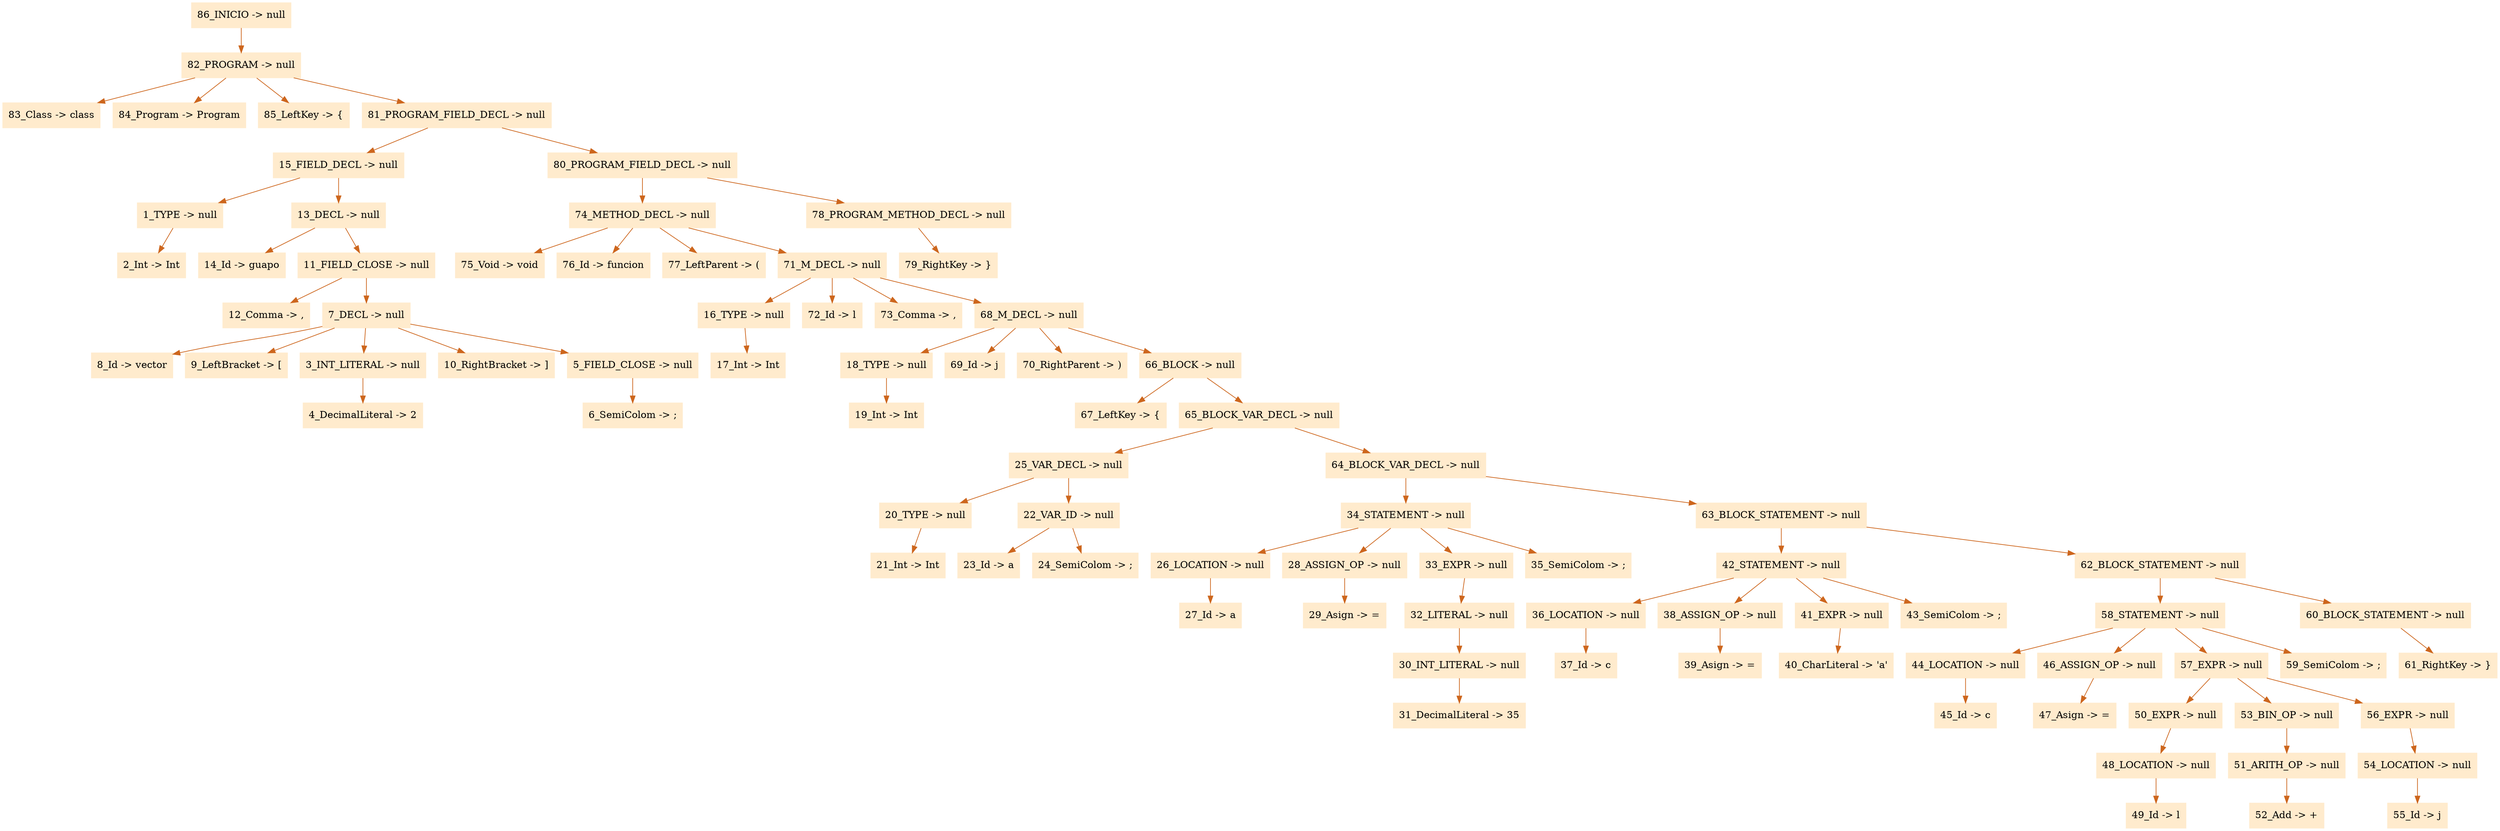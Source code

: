 digraph G {node[shape=box, style=filled, color=blanchedalmond]; edge[color=chocolate3];rankdir=UD 

"86_INICIO -> null"->"82_PROGRAM -> null"
"82_PROGRAM -> null"->"83_Class -> class"
"82_PROGRAM -> null"->"84_Program -> Program"
"82_PROGRAM -> null"->"85_LeftKey -> {"
"82_PROGRAM -> null"->"81_PROGRAM_FIELD_DECL -> null"
"81_PROGRAM_FIELD_DECL -> null"->"15_FIELD_DECL -> null"
"15_FIELD_DECL -> null"->"1_TYPE -> null"
"1_TYPE -> null"->"2_Int -> Int"
"15_FIELD_DECL -> null"->"13_DECL -> null"
"13_DECL -> null"->"14_Id -> guapo"
"13_DECL -> null"->"11_FIELD_CLOSE -> null"
"11_FIELD_CLOSE -> null"->"12_Comma -> ,"
"11_FIELD_CLOSE -> null"->"7_DECL -> null"
"7_DECL -> null"->"8_Id -> vector"
"7_DECL -> null"->"9_LeftBracket -> ["
"7_DECL -> null"->"3_INT_LITERAL -> null"
"3_INT_LITERAL -> null"->"4_DecimalLiteral -> 2"
"7_DECL -> null"->"10_RightBracket -> ]"
"7_DECL -> null"->"5_FIELD_CLOSE -> null"
"5_FIELD_CLOSE -> null"->"6_SemiColom -> ;"
"81_PROGRAM_FIELD_DECL -> null"->"80_PROGRAM_FIELD_DECL -> null"
"80_PROGRAM_FIELD_DECL -> null"->"74_METHOD_DECL -> null"
"74_METHOD_DECL -> null"->"75_Void -> void"
"74_METHOD_DECL -> null"->"76_Id -> funcion"
"74_METHOD_DECL -> null"->"77_LeftParent -> ("
"74_METHOD_DECL -> null"->"71_M_DECL -> null"
"71_M_DECL -> null"->"16_TYPE -> null"
"16_TYPE -> null"->"17_Int -> Int"
"71_M_DECL -> null"->"72_Id -> l"
"71_M_DECL -> null"->"73_Comma -> ,"
"71_M_DECL -> null"->"68_M_DECL -> null"
"68_M_DECL -> null"->"18_TYPE -> null"
"18_TYPE -> null"->"19_Int -> Int"
"68_M_DECL -> null"->"69_Id -> j"
"68_M_DECL -> null"->"70_RightParent -> )"
"68_M_DECL -> null"->"66_BLOCK -> null"
"66_BLOCK -> null"->"67_LeftKey -> {"
"66_BLOCK -> null"->"65_BLOCK_VAR_DECL -> null"
"65_BLOCK_VAR_DECL -> null"->"25_VAR_DECL -> null"
"25_VAR_DECL -> null"->"20_TYPE -> null"
"20_TYPE -> null"->"21_Int -> Int"
"25_VAR_DECL -> null"->"22_VAR_ID -> null"
"22_VAR_ID -> null"->"23_Id -> a"
"22_VAR_ID -> null"->"24_SemiColom -> ;"
"65_BLOCK_VAR_DECL -> null"->"64_BLOCK_VAR_DECL -> null"
"64_BLOCK_VAR_DECL -> null"->"34_STATEMENT -> null"
"34_STATEMENT -> null"->"26_LOCATION -> null"
"26_LOCATION -> null"->"27_Id -> a"
"34_STATEMENT -> null"->"28_ASSIGN_OP -> null"
"28_ASSIGN_OP -> null"->"29_Asign -> ="
"34_STATEMENT -> null"->"33_EXPR -> null"
"33_EXPR -> null"->"32_LITERAL -> null"
"32_LITERAL -> null"->"30_INT_LITERAL -> null"
"30_INT_LITERAL -> null"->"31_DecimalLiteral -> 35"
"34_STATEMENT -> null"->"35_SemiColom -> ;"
"64_BLOCK_VAR_DECL -> null"->"63_BLOCK_STATEMENT -> null"
"63_BLOCK_STATEMENT -> null"->"42_STATEMENT -> null"
"42_STATEMENT -> null"->"36_LOCATION -> null"
"36_LOCATION -> null"->"37_Id -> c"
"42_STATEMENT -> null"->"38_ASSIGN_OP -> null"
"38_ASSIGN_OP -> null"->"39_Asign -> ="
"42_STATEMENT -> null"->"41_EXPR -> null"
"41_EXPR -> null"->"40_CharLiteral -> 'a'"
"42_STATEMENT -> null"->"43_SemiColom -> ;"
"63_BLOCK_STATEMENT -> null"->"62_BLOCK_STATEMENT -> null"
"62_BLOCK_STATEMENT -> null"->"58_STATEMENT -> null"
"58_STATEMENT -> null"->"44_LOCATION -> null"
"44_LOCATION -> null"->"45_Id -> c"
"58_STATEMENT -> null"->"46_ASSIGN_OP -> null"
"46_ASSIGN_OP -> null"->"47_Asign -> ="
"58_STATEMENT -> null"->"57_EXPR -> null"
"57_EXPR -> null"->"50_EXPR -> null"
"50_EXPR -> null"->"48_LOCATION -> null"
"48_LOCATION -> null"->"49_Id -> l"
"57_EXPR -> null"->"53_BIN_OP -> null"
"53_BIN_OP -> null"->"51_ARITH_OP -> null"
"51_ARITH_OP -> null"->"52_Add -> +"
"57_EXPR -> null"->"56_EXPR -> null"
"56_EXPR -> null"->"54_LOCATION -> null"
"54_LOCATION -> null"->"55_Id -> j"
"58_STATEMENT -> null"->"59_SemiColom -> ;"
"62_BLOCK_STATEMENT -> null"->"60_BLOCK_STATEMENT -> null"
"60_BLOCK_STATEMENT -> null"->"61_RightKey -> }"
"80_PROGRAM_FIELD_DECL -> null"->"78_PROGRAM_METHOD_DECL -> null"
"78_PROGRAM_METHOD_DECL -> null"->"79_RightKey -> }"


}
